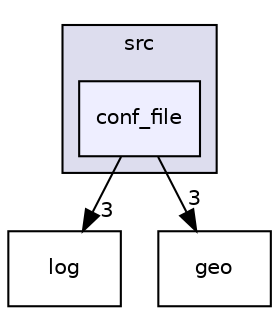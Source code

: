 digraph "src/conf_file" {
  compound=true
  node [ fontsize="10", fontname="Helvetica"];
  edge [ labelfontsize="10", labelfontname="Helvetica"];
  subgraph clusterdir_68267d1309a1af8e8297ef4c3efbcdba {
    graph [ bgcolor="#ddddee", pencolor="black", label="src" fontname="Helvetica", fontsize="10", URL="dir_68267d1309a1af8e8297ef4c3efbcdba.html"]
  dir_dd2a437db4d478662cbd48329f3d2055 [shape=box, label="conf_file", style="filled", fillcolor="#eeeeff", pencolor="black", URL="dir_dd2a437db4d478662cbd48329f3d2055.html"];
  }
  dir_2241064965c8d9ca993f08b926076f7d [shape=box label="log" URL="dir_2241064965c8d9ca993f08b926076f7d.html"];
  dir_b919d449df95dbe7854299847587d1c3 [shape=box label="geo" URL="dir_b919d449df95dbe7854299847587d1c3.html"];
  dir_dd2a437db4d478662cbd48329f3d2055->dir_2241064965c8d9ca993f08b926076f7d [headlabel="3", labeldistance=1.5 headhref="dir_000001_000006.html"];
  dir_dd2a437db4d478662cbd48329f3d2055->dir_b919d449df95dbe7854299847587d1c3 [headlabel="3", labeldistance=1.5 headhref="dir_000001_000002.html"];
}
